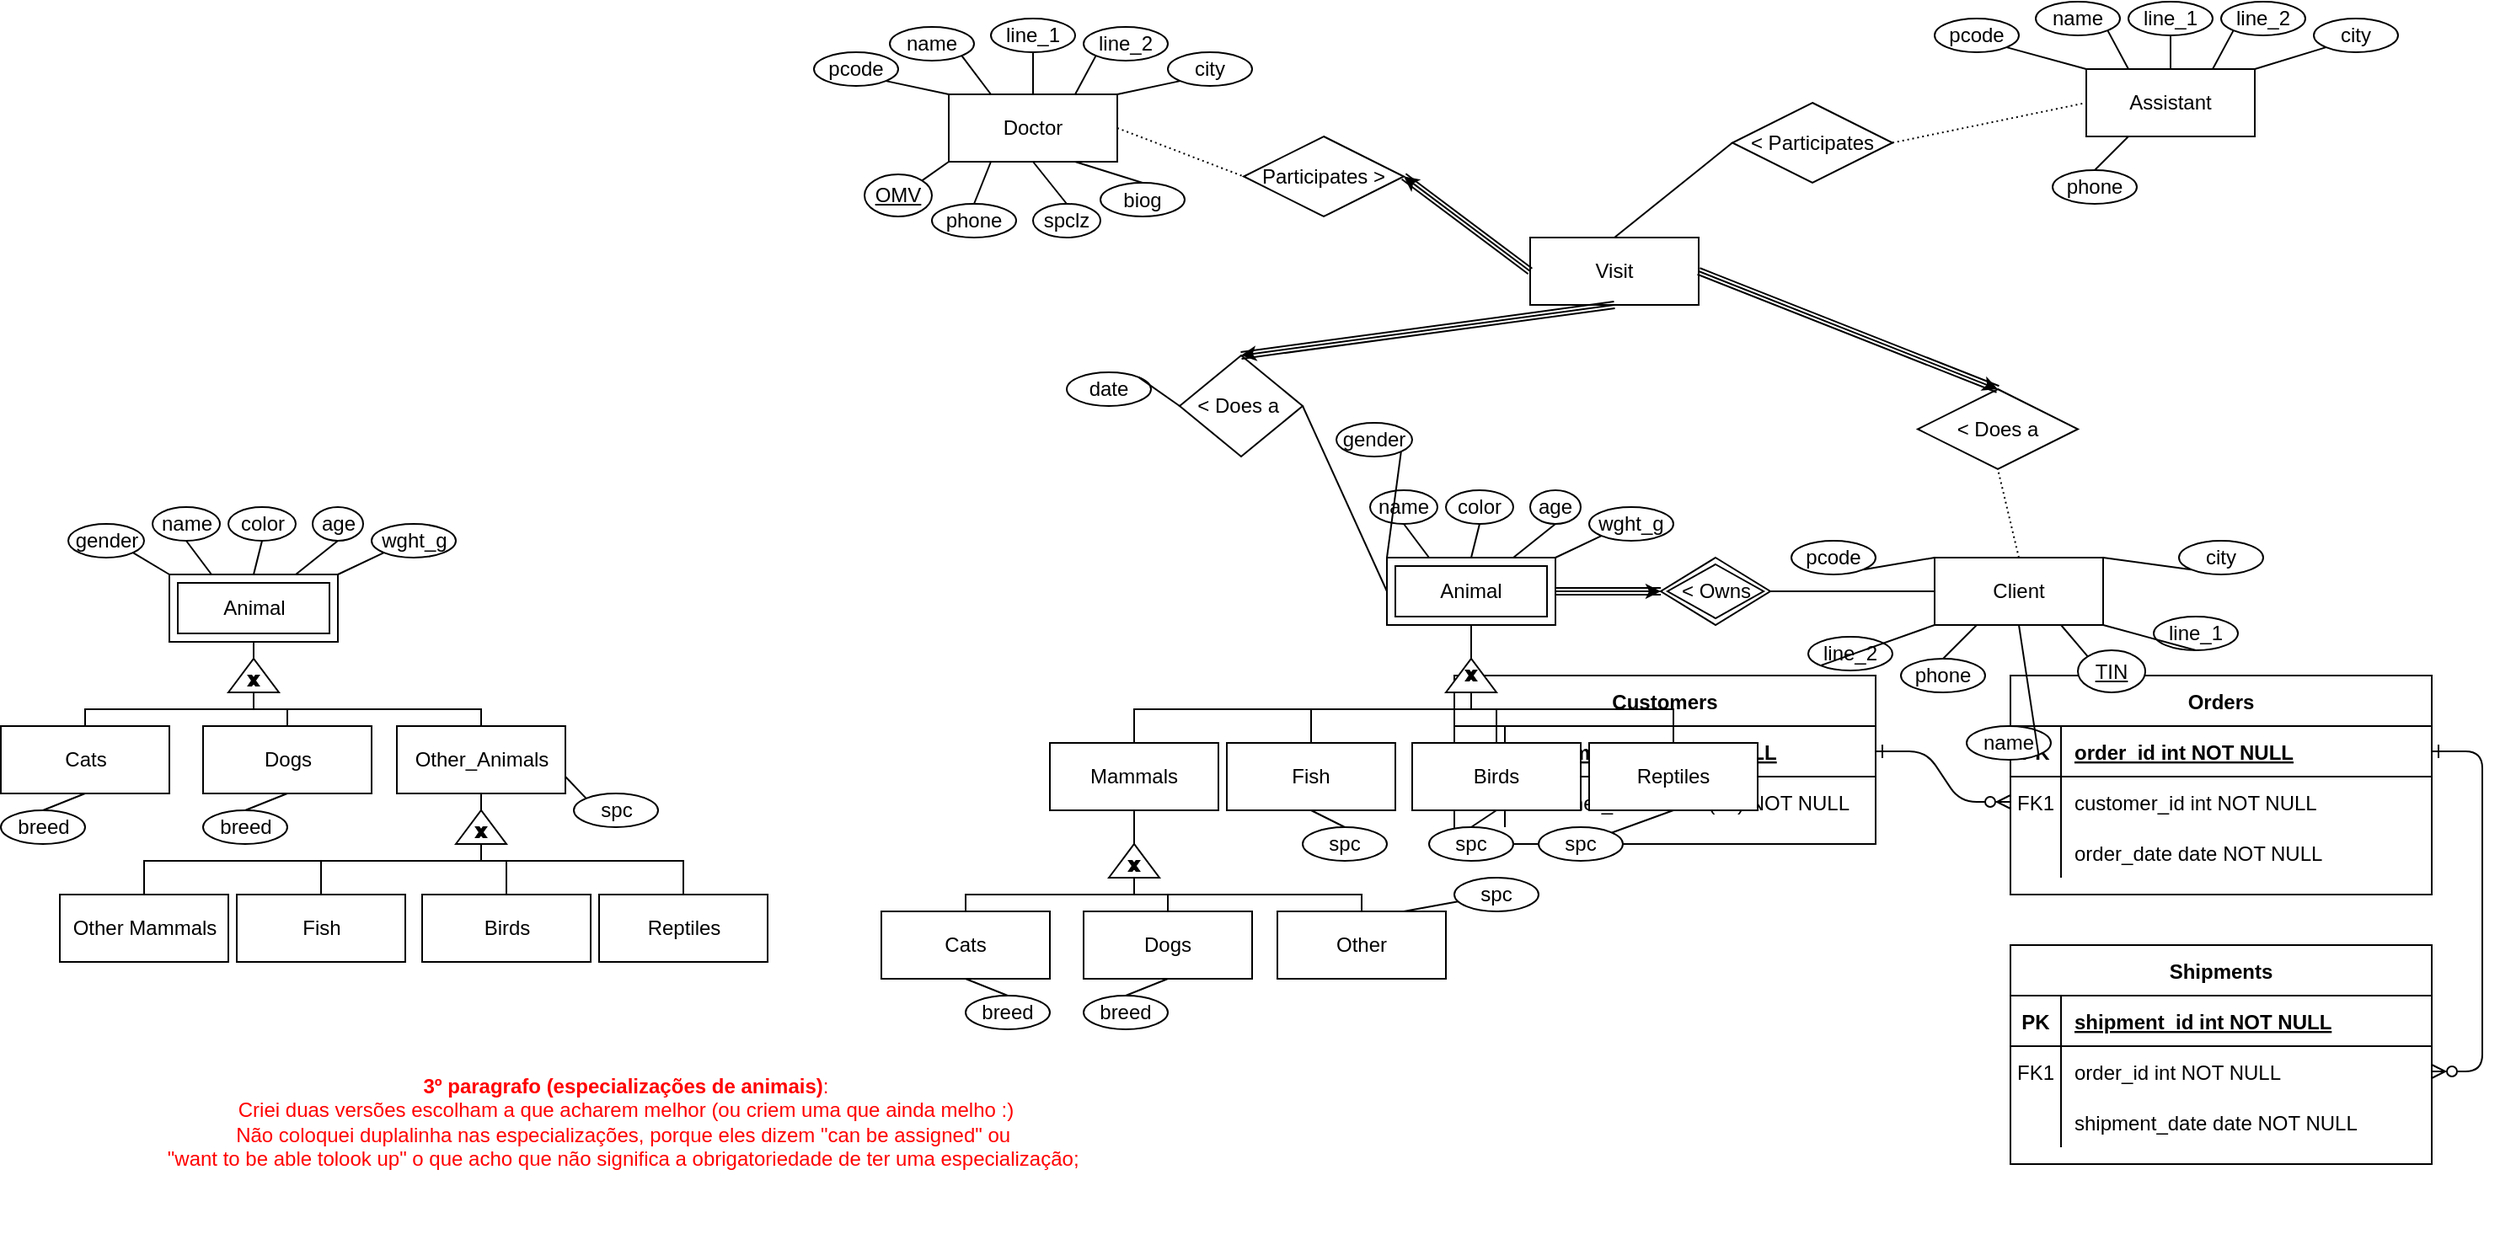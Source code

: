 <mxfile version="24.9.2">
  <diagram id="R2lEEEUBdFMjLlhIrx00" name="Page-1">
    <mxGraphModel dx="2465" dy="1903" grid="1" gridSize="10" guides="1" tooltips="1" connect="1" arrows="1" fold="1" page="1" pageScale="1" pageWidth="850" pageHeight="1100" math="0" shadow="0" extFonts="Permanent Marker^https://fonts.googleapis.com/css?family=Permanent+Marker">
      <root>
        <mxCell id="0" />
        <mxCell id="1" parent="0" />
        <mxCell id="C-vyLk0tnHw3VtMMgP7b-1" value="" style="edgeStyle=entityRelationEdgeStyle;endArrow=ERzeroToMany;startArrow=ERone;endFill=1;startFill=0;" parent="1" source="C-vyLk0tnHw3VtMMgP7b-24" target="C-vyLk0tnHw3VtMMgP7b-6" edge="1">
          <mxGeometry width="100" height="100" relative="1" as="geometry">
            <mxPoint x="340" y="720" as="sourcePoint" />
            <mxPoint x="440" y="620" as="targetPoint" />
          </mxGeometry>
        </mxCell>
        <mxCell id="C-vyLk0tnHw3VtMMgP7b-12" value="" style="edgeStyle=entityRelationEdgeStyle;endArrow=ERzeroToMany;startArrow=ERone;endFill=1;startFill=0;" parent="1" source="C-vyLk0tnHw3VtMMgP7b-3" target="C-vyLk0tnHw3VtMMgP7b-17" edge="1">
          <mxGeometry width="100" height="100" relative="1" as="geometry">
            <mxPoint x="400" y="180" as="sourcePoint" />
            <mxPoint x="460" y="205" as="targetPoint" />
          </mxGeometry>
        </mxCell>
        <mxCell id="C-vyLk0tnHw3VtMMgP7b-2" value="Orders" style="shape=table;startSize=30;container=1;collapsible=1;childLayout=tableLayout;fixedRows=1;rowLines=0;fontStyle=1;align=center;resizeLast=1;" parent="1" vertex="1">
          <mxGeometry x="450" y="120" width="250" height="130" as="geometry" />
        </mxCell>
        <mxCell id="C-vyLk0tnHw3VtMMgP7b-3" value="" style="shape=partialRectangle;collapsible=0;dropTarget=0;pointerEvents=0;fillColor=none;points=[[0,0.5],[1,0.5]];portConstraint=eastwest;top=0;left=0;right=0;bottom=1;" parent="C-vyLk0tnHw3VtMMgP7b-2" vertex="1">
          <mxGeometry y="30" width="250" height="30" as="geometry" />
        </mxCell>
        <mxCell id="C-vyLk0tnHw3VtMMgP7b-4" value="PK" style="shape=partialRectangle;overflow=hidden;connectable=0;fillColor=none;top=0;left=0;bottom=0;right=0;fontStyle=1;" parent="C-vyLk0tnHw3VtMMgP7b-3" vertex="1">
          <mxGeometry width="30" height="30" as="geometry" />
        </mxCell>
        <mxCell id="C-vyLk0tnHw3VtMMgP7b-5" value="order_id int NOT NULL " style="shape=partialRectangle;overflow=hidden;connectable=0;fillColor=none;top=0;left=0;bottom=0;right=0;align=left;spacingLeft=6;fontStyle=5;" parent="C-vyLk0tnHw3VtMMgP7b-3" vertex="1">
          <mxGeometry x="30" width="220" height="30" as="geometry" />
        </mxCell>
        <mxCell id="C-vyLk0tnHw3VtMMgP7b-6" value="" style="shape=partialRectangle;collapsible=0;dropTarget=0;pointerEvents=0;fillColor=none;points=[[0,0.5],[1,0.5]];portConstraint=eastwest;top=0;left=0;right=0;bottom=0;" parent="C-vyLk0tnHw3VtMMgP7b-2" vertex="1">
          <mxGeometry y="60" width="250" height="30" as="geometry" />
        </mxCell>
        <mxCell id="C-vyLk0tnHw3VtMMgP7b-7" value="FK1" style="shape=partialRectangle;overflow=hidden;connectable=0;fillColor=none;top=0;left=0;bottom=0;right=0;" parent="C-vyLk0tnHw3VtMMgP7b-6" vertex="1">
          <mxGeometry width="30" height="30" as="geometry" />
        </mxCell>
        <mxCell id="C-vyLk0tnHw3VtMMgP7b-8" value="customer_id int NOT NULL" style="shape=partialRectangle;overflow=hidden;connectable=0;fillColor=none;top=0;left=0;bottom=0;right=0;align=left;spacingLeft=6;" parent="C-vyLk0tnHw3VtMMgP7b-6" vertex="1">
          <mxGeometry x="30" width="220" height="30" as="geometry" />
        </mxCell>
        <mxCell id="C-vyLk0tnHw3VtMMgP7b-9" value="" style="shape=partialRectangle;collapsible=0;dropTarget=0;pointerEvents=0;fillColor=none;points=[[0,0.5],[1,0.5]];portConstraint=eastwest;top=0;left=0;right=0;bottom=0;" parent="C-vyLk0tnHw3VtMMgP7b-2" vertex="1">
          <mxGeometry y="90" width="250" height="30" as="geometry" />
        </mxCell>
        <mxCell id="C-vyLk0tnHw3VtMMgP7b-10" value="" style="shape=partialRectangle;overflow=hidden;connectable=0;fillColor=none;top=0;left=0;bottom=0;right=0;" parent="C-vyLk0tnHw3VtMMgP7b-9" vertex="1">
          <mxGeometry width="30" height="30" as="geometry" />
        </mxCell>
        <mxCell id="C-vyLk0tnHw3VtMMgP7b-11" value="order_date date NOT NULL" style="shape=partialRectangle;overflow=hidden;connectable=0;fillColor=none;top=0;left=0;bottom=0;right=0;align=left;spacingLeft=6;" parent="C-vyLk0tnHw3VtMMgP7b-9" vertex="1">
          <mxGeometry x="30" width="220" height="30" as="geometry" />
        </mxCell>
        <mxCell id="C-vyLk0tnHw3VtMMgP7b-13" value="Shipments" style="shape=table;startSize=30;container=1;collapsible=1;childLayout=tableLayout;fixedRows=1;rowLines=0;fontStyle=1;align=center;resizeLast=1;" parent="1" vertex="1">
          <mxGeometry x="450" y="280" width="250" height="130" as="geometry" />
        </mxCell>
        <mxCell id="C-vyLk0tnHw3VtMMgP7b-14" value="" style="shape=partialRectangle;collapsible=0;dropTarget=0;pointerEvents=0;fillColor=none;points=[[0,0.5],[1,0.5]];portConstraint=eastwest;top=0;left=0;right=0;bottom=1;" parent="C-vyLk0tnHw3VtMMgP7b-13" vertex="1">
          <mxGeometry y="30" width="250" height="30" as="geometry" />
        </mxCell>
        <mxCell id="C-vyLk0tnHw3VtMMgP7b-15" value="PK" style="shape=partialRectangle;overflow=hidden;connectable=0;fillColor=none;top=0;left=0;bottom=0;right=0;fontStyle=1;" parent="C-vyLk0tnHw3VtMMgP7b-14" vertex="1">
          <mxGeometry width="30" height="30" as="geometry" />
        </mxCell>
        <mxCell id="C-vyLk0tnHw3VtMMgP7b-16" value="shipment_id int NOT NULL " style="shape=partialRectangle;overflow=hidden;connectable=0;fillColor=none;top=0;left=0;bottom=0;right=0;align=left;spacingLeft=6;fontStyle=5;" parent="C-vyLk0tnHw3VtMMgP7b-14" vertex="1">
          <mxGeometry x="30" width="220" height="30" as="geometry" />
        </mxCell>
        <mxCell id="C-vyLk0tnHw3VtMMgP7b-17" value="" style="shape=partialRectangle;collapsible=0;dropTarget=0;pointerEvents=0;fillColor=none;points=[[0,0.5],[1,0.5]];portConstraint=eastwest;top=0;left=0;right=0;bottom=0;" parent="C-vyLk0tnHw3VtMMgP7b-13" vertex="1">
          <mxGeometry y="60" width="250" height="30" as="geometry" />
        </mxCell>
        <mxCell id="C-vyLk0tnHw3VtMMgP7b-18" value="FK1" style="shape=partialRectangle;overflow=hidden;connectable=0;fillColor=none;top=0;left=0;bottom=0;right=0;" parent="C-vyLk0tnHw3VtMMgP7b-17" vertex="1">
          <mxGeometry width="30" height="30" as="geometry" />
        </mxCell>
        <mxCell id="C-vyLk0tnHw3VtMMgP7b-19" value="order_id int NOT NULL" style="shape=partialRectangle;overflow=hidden;connectable=0;fillColor=none;top=0;left=0;bottom=0;right=0;align=left;spacingLeft=6;" parent="C-vyLk0tnHw3VtMMgP7b-17" vertex="1">
          <mxGeometry x="30" width="220" height="30" as="geometry" />
        </mxCell>
        <mxCell id="C-vyLk0tnHw3VtMMgP7b-20" value="" style="shape=partialRectangle;collapsible=0;dropTarget=0;pointerEvents=0;fillColor=none;points=[[0,0.5],[1,0.5]];portConstraint=eastwest;top=0;left=0;right=0;bottom=0;" parent="C-vyLk0tnHw3VtMMgP7b-13" vertex="1">
          <mxGeometry y="90" width="250" height="30" as="geometry" />
        </mxCell>
        <mxCell id="C-vyLk0tnHw3VtMMgP7b-21" value="" style="shape=partialRectangle;overflow=hidden;connectable=0;fillColor=none;top=0;left=0;bottom=0;right=0;" parent="C-vyLk0tnHw3VtMMgP7b-20" vertex="1">
          <mxGeometry width="30" height="30" as="geometry" />
        </mxCell>
        <mxCell id="C-vyLk0tnHw3VtMMgP7b-22" value="shipment_date date NOT NULL" style="shape=partialRectangle;overflow=hidden;connectable=0;fillColor=none;top=0;left=0;bottom=0;right=0;align=left;spacingLeft=6;" parent="C-vyLk0tnHw3VtMMgP7b-20" vertex="1">
          <mxGeometry x="30" width="220" height="30" as="geometry" />
        </mxCell>
        <mxCell id="C-vyLk0tnHw3VtMMgP7b-23" value="Customers" style="shape=table;startSize=30;container=1;collapsible=1;childLayout=tableLayout;fixedRows=1;rowLines=0;fontStyle=1;align=center;resizeLast=1;" parent="1" vertex="1">
          <mxGeometry x="120" y="120" width="250" height="100" as="geometry" />
        </mxCell>
        <mxCell id="C-vyLk0tnHw3VtMMgP7b-24" value="" style="shape=partialRectangle;collapsible=0;dropTarget=0;pointerEvents=0;fillColor=none;points=[[0,0.5],[1,0.5]];portConstraint=eastwest;top=0;left=0;right=0;bottom=1;" parent="C-vyLk0tnHw3VtMMgP7b-23" vertex="1">
          <mxGeometry y="30" width="250" height="30" as="geometry" />
        </mxCell>
        <mxCell id="C-vyLk0tnHw3VtMMgP7b-25" value="PK" style="shape=partialRectangle;overflow=hidden;connectable=0;fillColor=none;top=0;left=0;bottom=0;right=0;fontStyle=1;" parent="C-vyLk0tnHw3VtMMgP7b-24" vertex="1">
          <mxGeometry width="30" height="30" as="geometry" />
        </mxCell>
        <mxCell id="C-vyLk0tnHw3VtMMgP7b-26" value="customer_id int NOT NULL " style="shape=partialRectangle;overflow=hidden;connectable=0;fillColor=none;top=0;left=0;bottom=0;right=0;align=left;spacingLeft=6;fontStyle=5;" parent="C-vyLk0tnHw3VtMMgP7b-24" vertex="1">
          <mxGeometry x="30" width="220" height="30" as="geometry" />
        </mxCell>
        <mxCell id="C-vyLk0tnHw3VtMMgP7b-27" value="" style="shape=partialRectangle;collapsible=0;dropTarget=0;pointerEvents=0;fillColor=none;points=[[0,0.5],[1,0.5]];portConstraint=eastwest;top=0;left=0;right=0;bottom=0;" parent="C-vyLk0tnHw3VtMMgP7b-23" vertex="1">
          <mxGeometry y="60" width="250" height="30" as="geometry" />
        </mxCell>
        <mxCell id="C-vyLk0tnHw3VtMMgP7b-28" value="" style="shape=partialRectangle;overflow=hidden;connectable=0;fillColor=none;top=0;left=0;bottom=0;right=0;" parent="C-vyLk0tnHw3VtMMgP7b-27" vertex="1">
          <mxGeometry width="30" height="30" as="geometry" />
        </mxCell>
        <mxCell id="C-vyLk0tnHw3VtMMgP7b-29" value="customer_name char(50) NOT NULL" style="shape=partialRectangle;overflow=hidden;connectable=0;fillColor=none;top=0;left=0;bottom=0;right=0;align=left;spacingLeft=6;" parent="C-vyLk0tnHw3VtMMgP7b-27" vertex="1">
          <mxGeometry x="30" width="220" height="30" as="geometry" />
        </mxCell>
        <mxCell id="dz21GUBL6wUOjvUii49j-1" value="Doctor" style="whiteSpace=wrap;html=1;align=center;" vertex="1" parent="1">
          <mxGeometry x="-180" y="-225" width="100" height="40" as="geometry" />
        </mxCell>
        <mxCell id="dz21GUBL6wUOjvUii49j-2" value="name" style="ellipse;whiteSpace=wrap;html=1;align=center;" vertex="1" parent="1">
          <mxGeometry x="-215" y="-265" width="50" height="20" as="geometry" />
        </mxCell>
        <mxCell id="dz21GUBL6wUOjvUii49j-3" value="" style="endArrow=none;html=1;rounded=0;exitX=1;exitY=1;exitDx=0;exitDy=0;entryX=0.25;entryY=0;entryDx=0;entryDy=0;" edge="1" parent="1" source="dz21GUBL6wUOjvUii49j-2" target="dz21GUBL6wUOjvUii49j-1">
          <mxGeometry relative="1" as="geometry">
            <mxPoint x="-170" y="-205" as="sourcePoint" />
            <mxPoint x="-10" y="-205" as="targetPoint" />
          </mxGeometry>
        </mxCell>
        <mxCell id="dz21GUBL6wUOjvUii49j-4" value="line_1" style="ellipse;whiteSpace=wrap;html=1;align=center;" vertex="1" parent="1">
          <mxGeometry x="-155" y="-270" width="50" height="20" as="geometry" />
        </mxCell>
        <mxCell id="dz21GUBL6wUOjvUii49j-5" value="" style="endArrow=none;html=1;rounded=0;exitX=0.5;exitY=1;exitDx=0;exitDy=0;entryX=0.5;entryY=0;entryDx=0;entryDy=0;" edge="1" parent="1" source="dz21GUBL6wUOjvUii49j-4" target="dz21GUBL6wUOjvUii49j-1">
          <mxGeometry relative="1" as="geometry">
            <mxPoint x="-95" y="-230" as="sourcePoint" />
            <mxPoint x="-80" y="-240" as="targetPoint" />
          </mxGeometry>
        </mxCell>
        <mxCell id="dz21GUBL6wUOjvUii49j-6" value="line_2" style="ellipse;whiteSpace=wrap;html=1;align=center;" vertex="1" parent="1">
          <mxGeometry x="-100" y="-265" width="50" height="20" as="geometry" />
        </mxCell>
        <mxCell id="dz21GUBL6wUOjvUii49j-7" value="" style="endArrow=none;html=1;rounded=0;exitX=0;exitY=1;exitDx=0;exitDy=0;entryX=0.75;entryY=0;entryDx=0;entryDy=0;" edge="1" parent="1" source="dz21GUBL6wUOjvUii49j-6" target="dz21GUBL6wUOjvUii49j-1">
          <mxGeometry relative="1" as="geometry">
            <mxPoint x="-150" y="-185" as="sourcePoint" />
            <mxPoint x="-135" y="-195" as="targetPoint" />
          </mxGeometry>
        </mxCell>
        <mxCell id="dz21GUBL6wUOjvUii49j-8" value="city" style="ellipse;whiteSpace=wrap;html=1;align=center;" vertex="1" parent="1">
          <mxGeometry x="-50" y="-250" width="50" height="20" as="geometry" />
        </mxCell>
        <mxCell id="dz21GUBL6wUOjvUii49j-9" value="" style="endArrow=none;html=1;rounded=0;exitX=0;exitY=1;exitDx=0;exitDy=0;entryX=1;entryY=0;entryDx=0;entryDy=0;" edge="1" parent="1" source="dz21GUBL6wUOjvUii49j-8" target="dz21GUBL6wUOjvUii49j-1">
          <mxGeometry relative="1" as="geometry">
            <mxPoint x="-130" y="-165" as="sourcePoint" />
            <mxPoint x="-115" y="-175" as="targetPoint" />
          </mxGeometry>
        </mxCell>
        <mxCell id="dz21GUBL6wUOjvUii49j-10" value="pcode" style="ellipse;whiteSpace=wrap;html=1;align=center;" vertex="1" parent="1">
          <mxGeometry x="-260" y="-250" width="50" height="20" as="geometry" />
        </mxCell>
        <mxCell id="dz21GUBL6wUOjvUii49j-11" value="" style="endArrow=none;html=1;rounded=0;exitX=1;exitY=1;exitDx=0;exitDy=0;entryX=0;entryY=0;entryDx=0;entryDy=0;" edge="1" parent="1" source="dz21GUBL6wUOjvUii49j-10" target="dz21GUBL6wUOjvUii49j-1">
          <mxGeometry relative="1" as="geometry">
            <mxPoint x="-120" y="-155" as="sourcePoint" />
            <mxPoint x="-105" y="-165" as="targetPoint" />
          </mxGeometry>
        </mxCell>
        <mxCell id="dz21GUBL6wUOjvUii49j-12" value="phone" style="ellipse;whiteSpace=wrap;html=1;align=center;" vertex="1" parent="1">
          <mxGeometry x="-190" y="-160" width="50" height="20" as="geometry" />
        </mxCell>
        <mxCell id="dz21GUBL6wUOjvUii49j-13" value="" style="endArrow=none;html=1;rounded=0;exitX=0.5;exitY=0;exitDx=0;exitDy=0;entryX=0.25;entryY=1;entryDx=0;entryDy=0;" edge="1" parent="1" source="dz21GUBL6wUOjvUii49j-12" target="dz21GUBL6wUOjvUii49j-1">
          <mxGeometry relative="1" as="geometry">
            <mxPoint x="-110" y="-145" as="sourcePoint" />
            <mxPoint x="-95" y="-155" as="targetPoint" />
          </mxGeometry>
        </mxCell>
        <mxCell id="dz21GUBL6wUOjvUii49j-14" value="Client" style="whiteSpace=wrap;html=1;align=center;" vertex="1" parent="1">
          <mxGeometry x="405" y="50" width="100" height="40" as="geometry" />
        </mxCell>
        <mxCell id="dz21GUBL6wUOjvUii49j-15" value="name" style="ellipse;whiteSpace=wrap;html=1;align=center;" vertex="1" parent="1">
          <mxGeometry x="424" y="150" width="50" height="20" as="geometry" />
        </mxCell>
        <mxCell id="dz21GUBL6wUOjvUii49j-16" value="" style="endArrow=none;html=1;rounded=0;exitX=1;exitY=1;exitDx=0;exitDy=0;entryX=0.5;entryY=1;entryDx=0;entryDy=0;" edge="1" parent="1" source="dz21GUBL6wUOjvUii49j-15" target="dz21GUBL6wUOjvUii49j-14">
          <mxGeometry relative="1" as="geometry">
            <mxPoint x="415" y="60" as="sourcePoint" />
            <mxPoint x="575" y="60" as="targetPoint" />
          </mxGeometry>
        </mxCell>
        <mxCell id="dz21GUBL6wUOjvUii49j-17" value="line_1" style="ellipse;whiteSpace=wrap;html=1;align=center;" vertex="1" parent="1">
          <mxGeometry x="535" y="85" width="50" height="20" as="geometry" />
        </mxCell>
        <mxCell id="dz21GUBL6wUOjvUii49j-18" value="" style="endArrow=none;html=1;rounded=0;exitX=0.5;exitY=1;exitDx=0;exitDy=0;entryX=1;entryY=1;entryDx=0;entryDy=0;" edge="1" parent="1" source="dz21GUBL6wUOjvUii49j-17" target="dz21GUBL6wUOjvUii49j-14">
          <mxGeometry relative="1" as="geometry">
            <mxPoint x="490" y="35" as="sourcePoint" />
            <mxPoint x="505" y="25" as="targetPoint" />
          </mxGeometry>
        </mxCell>
        <mxCell id="dz21GUBL6wUOjvUii49j-19" value="line_2" style="ellipse;whiteSpace=wrap;html=1;align=center;" vertex="1" parent="1">
          <mxGeometry x="330" y="97" width="50" height="20" as="geometry" />
        </mxCell>
        <mxCell id="dz21GUBL6wUOjvUii49j-20" value="" style="endArrow=none;html=1;rounded=0;exitX=0;exitY=1;exitDx=0;exitDy=0;entryX=0;entryY=1;entryDx=0;entryDy=0;" edge="1" parent="1" source="dz21GUBL6wUOjvUii49j-19" target="dz21GUBL6wUOjvUii49j-14">
          <mxGeometry relative="1" as="geometry">
            <mxPoint x="435" y="80" as="sourcePoint" />
            <mxPoint x="450" y="70" as="targetPoint" />
          </mxGeometry>
        </mxCell>
        <mxCell id="dz21GUBL6wUOjvUii49j-21" value="city" style="ellipse;whiteSpace=wrap;html=1;align=center;" vertex="1" parent="1">
          <mxGeometry x="550" y="40" width="50" height="20" as="geometry" />
        </mxCell>
        <mxCell id="dz21GUBL6wUOjvUii49j-22" value="" style="endArrow=none;html=1;rounded=0;exitX=0;exitY=1;exitDx=0;exitDy=0;entryX=1;entryY=0;entryDx=0;entryDy=0;" edge="1" parent="1" source="dz21GUBL6wUOjvUii49j-21" target="dz21GUBL6wUOjvUii49j-14">
          <mxGeometry relative="1" as="geometry">
            <mxPoint x="455" y="100" as="sourcePoint" />
            <mxPoint x="470" y="90" as="targetPoint" />
          </mxGeometry>
        </mxCell>
        <mxCell id="dz21GUBL6wUOjvUii49j-23" value="pcode" style="ellipse;whiteSpace=wrap;html=1;align=center;" vertex="1" parent="1">
          <mxGeometry x="320" y="40" width="50" height="20" as="geometry" />
        </mxCell>
        <mxCell id="dz21GUBL6wUOjvUii49j-24" value="" style="endArrow=none;html=1;rounded=0;exitX=1;exitY=1;exitDx=0;exitDy=0;entryX=0;entryY=0;entryDx=0;entryDy=0;" edge="1" parent="1" source="dz21GUBL6wUOjvUii49j-23" target="dz21GUBL6wUOjvUii49j-14">
          <mxGeometry relative="1" as="geometry">
            <mxPoint x="465" y="110" as="sourcePoint" />
            <mxPoint x="480" y="100" as="targetPoint" />
          </mxGeometry>
        </mxCell>
        <mxCell id="dz21GUBL6wUOjvUii49j-25" value="phone" style="ellipse;whiteSpace=wrap;html=1;align=center;" vertex="1" parent="1">
          <mxGeometry x="385" y="110" width="50" height="20" as="geometry" />
        </mxCell>
        <mxCell id="dz21GUBL6wUOjvUii49j-26" value="" style="endArrow=none;html=1;rounded=0;exitX=0.5;exitY=0;exitDx=0;exitDy=0;entryX=0.25;entryY=1;entryDx=0;entryDy=0;" edge="1" parent="1" source="dz21GUBL6wUOjvUii49j-25" target="dz21GUBL6wUOjvUii49j-14">
          <mxGeometry relative="1" as="geometry">
            <mxPoint x="475" y="120" as="sourcePoint" />
            <mxPoint x="490" y="110" as="targetPoint" />
          </mxGeometry>
        </mxCell>
        <mxCell id="dz21GUBL6wUOjvUii49j-27" value="Assis&lt;span style=&quot;background-color: initial;&quot;&gt;tant&lt;/span&gt;" style="whiteSpace=wrap;html=1;align=center;" vertex="1" parent="1">
          <mxGeometry x="495" y="-240" width="100" height="40" as="geometry" />
        </mxCell>
        <mxCell id="dz21GUBL6wUOjvUii49j-28" value="name" style="ellipse;whiteSpace=wrap;html=1;align=center;" vertex="1" parent="1">
          <mxGeometry x="465" y="-280" width="50" height="20" as="geometry" />
        </mxCell>
        <mxCell id="dz21GUBL6wUOjvUii49j-29" value="" style="endArrow=none;html=1;rounded=0;exitX=1;exitY=1;exitDx=0;exitDy=0;entryX=0.25;entryY=0;entryDx=0;entryDy=0;" edge="1" parent="1" source="dz21GUBL6wUOjvUii49j-28" target="dz21GUBL6wUOjvUii49j-27">
          <mxGeometry relative="1" as="geometry">
            <mxPoint x="505" y="-230" as="sourcePoint" />
            <mxPoint x="665" y="-230" as="targetPoint" />
          </mxGeometry>
        </mxCell>
        <mxCell id="dz21GUBL6wUOjvUii49j-30" value="line_1" style="ellipse;whiteSpace=wrap;html=1;align=center;" vertex="1" parent="1">
          <mxGeometry x="520" y="-280" width="50" height="20" as="geometry" />
        </mxCell>
        <mxCell id="dz21GUBL6wUOjvUii49j-31" value="" style="endArrow=none;html=1;rounded=0;exitX=0.5;exitY=1;exitDx=0;exitDy=0;entryX=0.5;entryY=0;entryDx=0;entryDy=0;" edge="1" parent="1" source="dz21GUBL6wUOjvUii49j-30" target="dz21GUBL6wUOjvUii49j-27">
          <mxGeometry relative="1" as="geometry">
            <mxPoint x="580" y="-255" as="sourcePoint" />
            <mxPoint x="595" y="-265" as="targetPoint" />
          </mxGeometry>
        </mxCell>
        <mxCell id="dz21GUBL6wUOjvUii49j-32" value="line_2" style="ellipse;whiteSpace=wrap;html=1;align=center;" vertex="1" parent="1">
          <mxGeometry x="575" y="-280" width="50" height="20" as="geometry" />
        </mxCell>
        <mxCell id="dz21GUBL6wUOjvUii49j-33" value="" style="endArrow=none;html=1;rounded=0;exitX=0;exitY=1;exitDx=0;exitDy=0;entryX=0.75;entryY=0;entryDx=0;entryDy=0;" edge="1" parent="1" source="dz21GUBL6wUOjvUii49j-32" target="dz21GUBL6wUOjvUii49j-27">
          <mxGeometry relative="1" as="geometry">
            <mxPoint x="525" y="-210" as="sourcePoint" />
            <mxPoint x="540" y="-220" as="targetPoint" />
          </mxGeometry>
        </mxCell>
        <mxCell id="dz21GUBL6wUOjvUii49j-34" value="city" style="ellipse;whiteSpace=wrap;html=1;align=center;" vertex="1" parent="1">
          <mxGeometry x="630" y="-270" width="50" height="20" as="geometry" />
        </mxCell>
        <mxCell id="dz21GUBL6wUOjvUii49j-35" value="" style="endArrow=none;html=1;rounded=0;exitX=0;exitY=1;exitDx=0;exitDy=0;entryX=1;entryY=0;entryDx=0;entryDy=0;" edge="1" parent="1" source="dz21GUBL6wUOjvUii49j-34" target="dz21GUBL6wUOjvUii49j-27">
          <mxGeometry relative="1" as="geometry">
            <mxPoint x="545" y="-190" as="sourcePoint" />
            <mxPoint x="560" y="-200" as="targetPoint" />
          </mxGeometry>
        </mxCell>
        <mxCell id="dz21GUBL6wUOjvUii49j-36" value="pcode" style="ellipse;whiteSpace=wrap;html=1;align=center;" vertex="1" parent="1">
          <mxGeometry x="405" y="-270" width="50" height="20" as="geometry" />
        </mxCell>
        <mxCell id="dz21GUBL6wUOjvUii49j-37" value="" style="endArrow=none;html=1;rounded=0;exitX=1;exitY=1;exitDx=0;exitDy=0;entryX=0;entryY=0;entryDx=0;entryDy=0;" edge="1" parent="1" source="dz21GUBL6wUOjvUii49j-36" target="dz21GUBL6wUOjvUii49j-27">
          <mxGeometry relative="1" as="geometry">
            <mxPoint x="555" y="-180" as="sourcePoint" />
            <mxPoint x="570" y="-190" as="targetPoint" />
          </mxGeometry>
        </mxCell>
        <mxCell id="dz21GUBL6wUOjvUii49j-38" value="phone" style="ellipse;whiteSpace=wrap;html=1;align=center;" vertex="1" parent="1">
          <mxGeometry x="475" y="-180" width="50" height="20" as="geometry" />
        </mxCell>
        <mxCell id="dz21GUBL6wUOjvUii49j-39" value="" style="endArrow=none;html=1;rounded=0;exitX=0.5;exitY=0;exitDx=0;exitDy=0;entryX=0.25;entryY=1;entryDx=0;entryDy=0;" edge="1" parent="1" source="dz21GUBL6wUOjvUii49j-38" target="dz21GUBL6wUOjvUii49j-27">
          <mxGeometry relative="1" as="geometry">
            <mxPoint x="565" y="-170" as="sourcePoint" />
            <mxPoint x="580" y="-180" as="targetPoint" />
          </mxGeometry>
        </mxCell>
        <mxCell id="dz21GUBL6wUOjvUii49j-40" value="OMV" style="ellipse;whiteSpace=wrap;html=1;align=center;fontStyle=4;" vertex="1" parent="1">
          <mxGeometry x="-230" y="-177.5" width="40" height="25" as="geometry" />
        </mxCell>
        <mxCell id="dz21GUBL6wUOjvUii49j-41" value="" style="endArrow=none;html=1;rounded=0;exitX=1;exitY=0;exitDx=0;exitDy=0;entryX=0;entryY=1;entryDx=0;entryDy=0;" edge="1" parent="1" source="dz21GUBL6wUOjvUii49j-40" target="dz21GUBL6wUOjvUii49j-1">
          <mxGeometry relative="1" as="geometry">
            <mxPoint x="-230" y="-215" as="sourcePoint" />
            <mxPoint x="-170" y="-205" as="targetPoint" />
          </mxGeometry>
        </mxCell>
        <mxCell id="dz21GUBL6wUOjvUii49j-42" value="spclz" style="ellipse;whiteSpace=wrap;html=1;align=center;" vertex="1" parent="1">
          <mxGeometry x="-130" y="-160" width="40" height="20" as="geometry" />
        </mxCell>
        <mxCell id="dz21GUBL6wUOjvUii49j-43" value="" style="endArrow=none;html=1;rounded=0;exitX=0.5;exitY=0;exitDx=0;exitDy=0;entryX=0.5;entryY=1;entryDx=0;entryDy=0;" edge="1" parent="1" source="dz21GUBL6wUOjvUii49j-42" target="dz21GUBL6wUOjvUii49j-1">
          <mxGeometry relative="1" as="geometry">
            <mxPoint x="-60" y="-95" as="sourcePoint" />
            <mxPoint x="-105" y="-125" as="targetPoint" />
          </mxGeometry>
        </mxCell>
        <mxCell id="dz21GUBL6wUOjvUii49j-44" value="biog" style="ellipse;whiteSpace=wrap;html=1;align=center;" vertex="1" parent="1">
          <mxGeometry x="-90" y="-172.5" width="50" height="20" as="geometry" />
        </mxCell>
        <mxCell id="dz21GUBL6wUOjvUii49j-45" value="" style="endArrow=none;html=1;rounded=0;exitX=0.5;exitY=0;exitDx=0;exitDy=0;entryX=0.75;entryY=1;entryDx=0;entryDy=0;" edge="1" parent="1" source="dz21GUBL6wUOjvUii49j-44" target="dz21GUBL6wUOjvUii49j-1">
          <mxGeometry relative="1" as="geometry">
            <mxPoint x="-90" y="-125" as="sourcePoint" />
            <mxPoint x="-135" y="-155" as="targetPoint" />
          </mxGeometry>
        </mxCell>
        <mxCell id="dz21GUBL6wUOjvUii49j-46" value="TIN" style="ellipse;whiteSpace=wrap;html=1;align=center;fontStyle=4;" vertex="1" parent="1">
          <mxGeometry x="490" y="105" width="40" height="25" as="geometry" />
        </mxCell>
        <mxCell id="dz21GUBL6wUOjvUii49j-47" value="" style="endArrow=none;html=1;rounded=0;exitX=0;exitY=0;exitDx=0;exitDy=0;entryX=0.75;entryY=1;entryDx=0;entryDy=0;" edge="1" parent="1" source="dz21GUBL6wUOjvUii49j-46" target="dz21GUBL6wUOjvUii49j-14">
          <mxGeometry relative="1" as="geometry">
            <mxPoint x="420" y="120" as="sourcePoint" />
            <mxPoint x="440" y="100" as="targetPoint" />
          </mxGeometry>
        </mxCell>
        <mxCell id="dz21GUBL6wUOjvUii49j-48" value="name" style="ellipse;whiteSpace=wrap;html=1;align=center;" vertex="1" parent="1">
          <mxGeometry x="70" y="10" width="40" height="20" as="geometry" />
        </mxCell>
        <mxCell id="dz21GUBL6wUOjvUii49j-49" value="" style="endArrow=none;html=1;rounded=0;exitX=0.5;exitY=1;exitDx=0;exitDy=0;entryX=0.25;entryY=0;entryDx=0;entryDy=0;" edge="1" parent="1" source="dz21GUBL6wUOjvUii49j-48" target="dz21GUBL6wUOjvUii49j-59">
          <mxGeometry relative="1" as="geometry">
            <mxPoint x="80" y="90" as="sourcePoint" />
            <mxPoint x="45" y="95" as="targetPoint" />
          </mxGeometry>
        </mxCell>
        <mxCell id="dz21GUBL6wUOjvUii49j-50" value="age" style="ellipse;whiteSpace=wrap;html=1;align=center;" vertex="1" parent="1">
          <mxGeometry x="165" y="10" width="30" height="20" as="geometry" />
        </mxCell>
        <mxCell id="dz21GUBL6wUOjvUii49j-51" value="" style="endArrow=none;html=1;rounded=0;exitX=0.5;exitY=1;exitDx=0;exitDy=0;entryX=0.75;entryY=0;entryDx=0;entryDy=0;" edge="1" parent="1" source="dz21GUBL6wUOjvUii49j-50" target="dz21GUBL6wUOjvUii49j-59">
          <mxGeometry relative="1" as="geometry">
            <mxPoint x="290" y="90" as="sourcePoint" />
            <mxPoint x="320" y="50" as="targetPoint" />
          </mxGeometry>
        </mxCell>
        <mxCell id="dz21GUBL6wUOjvUii49j-52" value="color" style="ellipse;whiteSpace=wrap;html=1;align=center;" vertex="1" parent="1">
          <mxGeometry x="115" y="10" width="40" height="20" as="geometry" />
        </mxCell>
        <mxCell id="dz21GUBL6wUOjvUii49j-53" value="" style="endArrow=none;html=1;rounded=0;exitX=0.5;exitY=1;exitDx=0;exitDy=0;entryX=0.25;entryY=0;entryDx=0;entryDy=0;" edge="1" parent="1" source="dz21GUBL6wUOjvUii49j-59">
          <mxGeometry relative="1" as="geometry">
            <mxPoint x="100" y="110" as="sourcePoint" />
            <mxPoint x="130" y="70" as="targetPoint" />
          </mxGeometry>
        </mxCell>
        <mxCell id="dz21GUBL6wUOjvUii49j-54" value="gender" style="ellipse;whiteSpace=wrap;html=1;align=center;" vertex="1" parent="1">
          <mxGeometry x="50" y="-30" width="45" height="20" as="geometry" />
        </mxCell>
        <mxCell id="dz21GUBL6wUOjvUii49j-55" value="" style="endArrow=none;html=1;rounded=0;exitX=1;exitY=1;exitDx=0;exitDy=0;entryX=0;entryY=0;entryDx=0;entryDy=0;" edge="1" parent="1" source="dz21GUBL6wUOjvUii49j-54" target="dz21GUBL6wUOjvUii49j-59">
          <mxGeometry relative="1" as="geometry">
            <mxPoint x="110" y="120" as="sourcePoint" />
            <mxPoint x="140" y="80" as="targetPoint" />
          </mxGeometry>
        </mxCell>
        <mxCell id="dz21GUBL6wUOjvUii49j-56" value="wght_g" style="ellipse;whiteSpace=wrap;html=1;align=center;" vertex="1" parent="1">
          <mxGeometry x="200" y="20" width="50" height="20" as="geometry" />
        </mxCell>
        <mxCell id="dz21GUBL6wUOjvUii49j-57" value="" style="endArrow=none;html=1;rounded=0;exitX=0;exitY=1;exitDx=0;exitDy=0;entryX=1;entryY=0;entryDx=0;entryDy=0;" edge="1" parent="1" source="dz21GUBL6wUOjvUii49j-56" target="dz21GUBL6wUOjvUii49j-59">
          <mxGeometry relative="1" as="geometry">
            <mxPoint x="120" y="130" as="sourcePoint" />
            <mxPoint x="150" y="90" as="targetPoint" />
          </mxGeometry>
        </mxCell>
        <mxCell id="dz21GUBL6wUOjvUii49j-58" value="" style="endArrow=none;html=1;rounded=0;exitX=0.5;exitY=1;exitDx=0;exitDy=0;entryX=0.5;entryY=0;entryDx=0;entryDy=0;" edge="1" parent="1" source="dz21GUBL6wUOjvUii49j-52" target="dz21GUBL6wUOjvUii49j-59">
          <mxGeometry relative="1" as="geometry">
            <mxPoint x="135" y="30" as="sourcePoint" />
            <mxPoint x="130" y="70" as="targetPoint" />
          </mxGeometry>
        </mxCell>
        <mxCell id="dz21GUBL6wUOjvUii49j-59" value="Animal" style="shape=ext;margin=3;double=1;whiteSpace=wrap;html=1;align=center;" vertex="1" parent="1">
          <mxGeometry x="80" y="50" width="100" height="40" as="geometry" />
        </mxCell>
        <mxCell id="dz21GUBL6wUOjvUii49j-60" value="Mammals" style="whiteSpace=wrap;html=1;align=center;" vertex="1" parent="1">
          <mxGeometry x="-120" y="160" width="100" height="40" as="geometry" />
        </mxCell>
        <mxCell id="dz21GUBL6wUOjvUii49j-61" value="" style="verticalLabelPosition=bottom;verticalAlign=top;html=1;shape=mxgraph.basic.acute_triangle;dx=0.5;" vertex="1" parent="1">
          <mxGeometry x="115" y="110" width="30" height="20" as="geometry" />
        </mxCell>
        <mxCell id="dz21GUBL6wUOjvUii49j-62" value="Fish" style="whiteSpace=wrap;html=1;align=center;" vertex="1" parent="1">
          <mxGeometry x="-15" y="160" width="100" height="40" as="geometry" />
        </mxCell>
        <mxCell id="dz21GUBL6wUOjvUii49j-63" value="Birds" style="whiteSpace=wrap;html=1;align=center;" vertex="1" parent="1">
          <mxGeometry x="95" y="160" width="100" height="40" as="geometry" />
        </mxCell>
        <mxCell id="dz21GUBL6wUOjvUii49j-64" value="Reptiles" style="whiteSpace=wrap;html=1;align=center;" vertex="1" parent="1">
          <mxGeometry x="200" y="160" width="100" height="40" as="geometry" />
        </mxCell>
        <mxCell id="dz21GUBL6wUOjvUii49j-65" value="" style="verticalLabelPosition=bottom;verticalAlign=top;html=1;shape=mxgraph.basic.acute_triangle;dx=0.5;" vertex="1" parent="1">
          <mxGeometry x="-85" y="220" width="30" height="20" as="geometry" />
        </mxCell>
        <mxCell id="dz21GUBL6wUOjvUii49j-66" value="Cats" style="whiteSpace=wrap;html=1;align=center;" vertex="1" parent="1">
          <mxGeometry x="-220" y="260" width="100" height="40" as="geometry" />
        </mxCell>
        <mxCell id="dz21GUBL6wUOjvUii49j-67" value="Dogs" style="whiteSpace=wrap;html=1;align=center;" vertex="1" parent="1">
          <mxGeometry x="-100" y="260" width="100" height="40" as="geometry" />
        </mxCell>
        <mxCell id="dz21GUBL6wUOjvUii49j-68" value="Other" style="whiteSpace=wrap;html=1;align=center;" vertex="1" parent="1">
          <mxGeometry x="15" y="260" width="100" height="40" as="geometry" />
        </mxCell>
        <mxCell id="dz21GUBL6wUOjvUii49j-69" value="spc" style="ellipse;whiteSpace=wrap;html=1;align=center;" vertex="1" parent="1">
          <mxGeometry x="30" y="210" width="50" height="20" as="geometry" />
        </mxCell>
        <mxCell id="dz21GUBL6wUOjvUii49j-70" value="" style="endArrow=none;html=1;rounded=0;exitX=0.5;exitY=0;exitDx=0;exitDy=0;entryX=0.5;entryY=1;entryDx=0;entryDy=0;" edge="1" parent="1" source="dz21GUBL6wUOjvUii49j-69" target="dz21GUBL6wUOjvUii49j-62">
          <mxGeometry relative="1" as="geometry">
            <mxPoint x="125" y="257.5" as="sourcePoint" />
            <mxPoint x="90" y="262.5" as="targetPoint" />
          </mxGeometry>
        </mxCell>
        <mxCell id="dz21GUBL6wUOjvUii49j-71" value="spc" style="ellipse;whiteSpace=wrap;html=1;align=center;" vertex="1" parent="1">
          <mxGeometry x="120" y="240" width="50" height="20" as="geometry" />
        </mxCell>
        <mxCell id="dz21GUBL6wUOjvUii49j-72" value="" style="endArrow=none;html=1;rounded=0;entryX=0.75;entryY=0;entryDx=0;entryDy=0;" edge="1" parent="1" source="dz21GUBL6wUOjvUii49j-71" target="dz21GUBL6wUOjvUii49j-68">
          <mxGeometry relative="1" as="geometry">
            <mxPoint x="135" y="267.5" as="sourcePoint" />
            <mxPoint x="45" y="210" as="targetPoint" />
          </mxGeometry>
        </mxCell>
        <mxCell id="dz21GUBL6wUOjvUii49j-73" value="spc" style="ellipse;whiteSpace=wrap;html=1;align=center;" vertex="1" parent="1">
          <mxGeometry x="105" y="210" width="50" height="20" as="geometry" />
        </mxCell>
        <mxCell id="dz21GUBL6wUOjvUii49j-74" value="" style="endArrow=none;html=1;rounded=0;exitX=0.5;exitY=0;exitDx=0;exitDy=0;entryX=0.5;entryY=1;entryDx=0;entryDy=0;" edge="1" parent="1" source="dz21GUBL6wUOjvUii49j-73" target="dz21GUBL6wUOjvUii49j-63">
          <mxGeometry relative="1" as="geometry">
            <mxPoint x="145" y="277.5" as="sourcePoint" />
            <mxPoint x="55" y="220" as="targetPoint" />
          </mxGeometry>
        </mxCell>
        <mxCell id="dz21GUBL6wUOjvUii49j-75" value="spc" style="ellipse;whiteSpace=wrap;html=1;align=center;" vertex="1" parent="1">
          <mxGeometry x="170" y="210" width="50" height="20" as="geometry" />
        </mxCell>
        <mxCell id="dz21GUBL6wUOjvUii49j-76" value="" style="endArrow=none;html=1;rounded=0;exitX=0.5;exitY=1;exitDx=0;exitDy=0;" edge="1" parent="1" source="dz21GUBL6wUOjvUii49j-64" target="dz21GUBL6wUOjvUii49j-75">
          <mxGeometry relative="1" as="geometry">
            <mxPoint x="217.5" y="190" as="sourcePoint" />
            <mxPoint x="167.5" y="200" as="targetPoint" />
          </mxGeometry>
        </mxCell>
        <mxCell id="dz21GUBL6wUOjvUii49j-77" value="breed" style="ellipse;whiteSpace=wrap;html=1;align=center;" vertex="1" parent="1">
          <mxGeometry x="-170" y="310" width="50" height="20" as="geometry" />
        </mxCell>
        <mxCell id="dz21GUBL6wUOjvUii49j-78" value="" style="endArrow=none;html=1;rounded=0;exitX=0.5;exitY=0;exitDx=0;exitDy=0;entryX=0.5;entryY=1;entryDx=0;entryDy=0;" edge="1" parent="1" source="dz21GUBL6wUOjvUii49j-77" target="dz21GUBL6wUOjvUii49j-66">
          <mxGeometry relative="1" as="geometry">
            <mxPoint x="-185" y="347.5" as="sourcePoint" />
            <mxPoint x="-275" y="290" as="targetPoint" />
          </mxGeometry>
        </mxCell>
        <mxCell id="dz21GUBL6wUOjvUii49j-79" value="breed" style="ellipse;whiteSpace=wrap;html=1;align=center;" vertex="1" parent="1">
          <mxGeometry x="-100" y="310" width="50" height="20" as="geometry" />
        </mxCell>
        <mxCell id="dz21GUBL6wUOjvUii49j-80" value="" style="endArrow=none;html=1;rounded=0;exitX=0.5;exitY=0;exitDx=0;exitDy=0;entryX=0.5;entryY=1;entryDx=0;entryDy=0;" edge="1" parent="1" source="dz21GUBL6wUOjvUii49j-79" target="dz21GUBL6wUOjvUii49j-67">
          <mxGeometry relative="1" as="geometry">
            <mxPoint x="-115" y="347.5" as="sourcePoint" />
            <mxPoint x="-100" y="300" as="targetPoint" />
          </mxGeometry>
        </mxCell>
        <mxCell id="dz21GUBL6wUOjvUii49j-81" value="" style="html=1;rounded=0;exitX=1;exitY=0.5;exitDx=0;exitDy=0;shape=link;entryX=0;entryY=0.5;entryDx=0;entryDy=0;" edge="1" parent="1" source="dz21GUBL6wUOjvUii49j-59" target="dz21GUBL6wUOjvUii49j-136">
          <mxGeometry relative="1" as="geometry">
            <mxPoint x="170" y="-100" as="sourcePoint" />
            <mxPoint x="220" y="90" as="targetPoint" />
          </mxGeometry>
        </mxCell>
        <mxCell id="dz21GUBL6wUOjvUii49j-82" value="" style="endArrow=none;html=1;rounded=0;exitX=0.5;exitY=1;exitDx=0;exitDy=0;entryX=0;entryY=0;entryDx=15;entryDy=0;entryPerimeter=0;" edge="1" parent="1" source="dz21GUBL6wUOjvUii49j-59" target="dz21GUBL6wUOjvUii49j-61">
          <mxGeometry relative="1" as="geometry">
            <mxPoint x="40" y="140" as="sourcePoint" />
            <mxPoint x="200" y="140" as="targetPoint" />
          </mxGeometry>
        </mxCell>
        <mxCell id="dz21GUBL6wUOjvUii49j-83" value="" style="endArrow=none;html=1;rounded=0;entryX=0.5;entryY=0;entryDx=0;entryDy=0;exitX=0.5;exitY=1;exitDx=0;exitDy=0;exitPerimeter=0;" edge="1" parent="1" source="dz21GUBL6wUOjvUii49j-61" target="dz21GUBL6wUOjvUii49j-60">
          <mxGeometry relative="1" as="geometry">
            <mxPoint x="130" y="140" as="sourcePoint" />
            <mxPoint x="140" y="120" as="targetPoint" />
            <Array as="points">
              <mxPoint x="130" y="140" />
              <mxPoint x="-70" y="140" />
            </Array>
          </mxGeometry>
        </mxCell>
        <mxCell id="dz21GUBL6wUOjvUii49j-84" value="" style="endArrow=none;html=1;rounded=0;entryX=0.5;entryY=0;entryDx=0;entryDy=0;exitX=0.5;exitY=1;exitDx=0;exitDy=0;exitPerimeter=0;" edge="1" parent="1" source="dz21GUBL6wUOjvUii49j-61" target="dz21GUBL6wUOjvUii49j-62">
          <mxGeometry relative="1" as="geometry">
            <mxPoint x="180" y="130" as="sourcePoint" />
            <mxPoint x="-60" y="170" as="targetPoint" />
            <Array as="points">
              <mxPoint x="130" y="140" />
              <mxPoint x="35" y="140" />
            </Array>
          </mxGeometry>
        </mxCell>
        <mxCell id="dz21GUBL6wUOjvUii49j-85" value="" style="endArrow=none;html=1;rounded=0;entryX=0.5;entryY=1;entryDx=0;entryDy=0;exitX=0.5;exitY=0;exitDx=0;exitDy=0;entryPerimeter=0;" edge="1" parent="1" source="dz21GUBL6wUOjvUii49j-63" target="dz21GUBL6wUOjvUii49j-61">
          <mxGeometry relative="1" as="geometry">
            <mxPoint x="150" y="150" as="sourcePoint" />
            <mxPoint x="-50" y="180" as="targetPoint" />
            <Array as="points">
              <mxPoint x="145" y="140" />
              <mxPoint x="130" y="140" />
            </Array>
          </mxGeometry>
        </mxCell>
        <mxCell id="dz21GUBL6wUOjvUii49j-86" value="" style="endArrow=none;html=1;rounded=0;entryX=0.5;entryY=1;entryDx=0;entryDy=0;exitX=0.5;exitY=0;exitDx=0;exitDy=0;entryPerimeter=0;" edge="1" parent="1" source="dz21GUBL6wUOjvUii49j-64" target="dz21GUBL6wUOjvUii49j-61">
          <mxGeometry relative="1" as="geometry">
            <mxPoint x="160" y="160" as="sourcePoint" />
            <mxPoint x="-40" y="190" as="targetPoint" />
            <Array as="points">
              <mxPoint x="250" y="140" />
              <mxPoint x="130" y="140" />
            </Array>
          </mxGeometry>
        </mxCell>
        <mxCell id="dz21GUBL6wUOjvUii49j-87" value="" style="verticalLabelPosition=bottom;verticalAlign=top;html=1;shape=mxgraph.basic.x;fillColor=#000000;" vertex="1" parent="1">
          <mxGeometry x="127" y="117" width="6" height="6" as="geometry" />
        </mxCell>
        <mxCell id="dz21GUBL6wUOjvUii49j-88" value="" style="verticalLabelPosition=bottom;verticalAlign=top;html=1;shape=mxgraph.basic.x;fillColor=#000000;" vertex="1" parent="1">
          <mxGeometry x="-73" y="230" width="6" height="6" as="geometry" />
        </mxCell>
        <mxCell id="dz21GUBL6wUOjvUii49j-89" value="" style="endArrow=none;html=1;rounded=0;entryX=0.5;entryY=0;entryDx=0;entryDy=0;exitX=0.5;exitY=1;exitDx=0;exitDy=0;exitPerimeter=0;" edge="1" parent="1" source="dz21GUBL6wUOjvUii49j-65" target="dz21GUBL6wUOjvUii49j-66">
          <mxGeometry relative="1" as="geometry">
            <mxPoint x="140" y="140" as="sourcePoint" />
            <mxPoint x="-60" y="170" as="targetPoint" />
            <Array as="points">
              <mxPoint x="-70" y="250" />
              <mxPoint x="-170" y="250" />
            </Array>
          </mxGeometry>
        </mxCell>
        <mxCell id="dz21GUBL6wUOjvUii49j-90" value="" style="endArrow=none;html=1;rounded=0;entryX=0.5;entryY=0;entryDx=0;entryDy=0;exitX=0.5;exitY=1;exitDx=0;exitDy=0;exitPerimeter=0;" edge="1" parent="1" source="dz21GUBL6wUOjvUii49j-65" target="dz21GUBL6wUOjvUii49j-67">
          <mxGeometry relative="1" as="geometry">
            <mxPoint x="-60" y="250" as="sourcePoint" />
            <mxPoint x="-160" y="270" as="targetPoint" />
            <Array as="points">
              <mxPoint x="-70" y="250" />
              <mxPoint x="-50" y="250" />
            </Array>
          </mxGeometry>
        </mxCell>
        <mxCell id="dz21GUBL6wUOjvUii49j-91" value="" style="endArrow=none;html=1;rounded=0;exitX=0.5;exitY=1;exitDx=0;exitDy=0;exitPerimeter=0;entryX=0.5;entryY=0;entryDx=0;entryDy=0;" edge="1" parent="1" source="dz21GUBL6wUOjvUii49j-65" target="dz21GUBL6wUOjvUii49j-68">
          <mxGeometry relative="1" as="geometry">
            <mxPoint x="-50" y="260" as="sourcePoint" />
            <mxPoint x="90" y="240" as="targetPoint" />
            <Array as="points">
              <mxPoint x="-70" y="250" />
              <mxPoint x="65" y="250" />
            </Array>
          </mxGeometry>
        </mxCell>
        <mxCell id="dz21GUBL6wUOjvUii49j-92" value="" style="endArrow=none;html=1;rounded=0;exitX=0.5;exitY=1;exitDx=0;exitDy=0;entryX=0;entryY=0;entryDx=15;entryDy=0;entryPerimeter=0;" edge="1" parent="1" source="dz21GUBL6wUOjvUii49j-60" target="dz21GUBL6wUOjvUii49j-65">
          <mxGeometry relative="1" as="geometry">
            <mxPoint x="140" y="100" as="sourcePoint" />
            <mxPoint x="140" y="120" as="targetPoint" />
          </mxGeometry>
        </mxCell>
        <object label="&lt;font color=&quot;#ff0000&quot;&gt;&lt;b&gt;3º paragrafo&amp;nbsp;&lt;/b&gt;&lt;/font&gt;&lt;span style=&quot;color: rgb(255, 0, 0); background-color: initial;&quot;&gt;&lt;b&gt;(especializações de animais)&lt;/b&gt;:&lt;br&gt;Criei duas versões escolham a que acharem melhor (ou criem uma que ainda melho :)&lt;/span&gt;&lt;div&gt;&lt;font color=&quot;#ff0000&quot;&gt;Não coloquei duplalinha nas especializações, porque eles dizem &quot;can be assigned&quot; ou&amp;nbsp;&lt;/font&gt;&lt;/div&gt;&lt;div&gt;&lt;font color=&quot;#ff0000&quot;&gt;&quot;want to be able tolook up&quot; o que acho que não significa a obrigatoriedade de ter uma especialização;&amp;nbsp;&lt;/font&gt;&lt;/div&gt;" id="dz21GUBL6wUOjvUii49j-93">
          <mxCell style="text;html=1;align=center;verticalAlign=middle;resizable=1;points=[];autosize=0;strokeColor=none;fillColor=none;allowArrows=0;connectable=1;imageAspect=0;container=0;rotatable=0;perimeter=rectanglePerimeter;recursiveResize=0;resizeWidth=0;resizeHeight=0;treeFolding=0;treeMoving=0;absoluteArcSize=0;snapToPoint=0;metaEdit=0;expand=0;editable=1;movable=1;deletable=0;locked=0;cloneable=0;pointerEvents=0;" vertex="1" collapsed="1" parent="1">
            <mxGeometry x="-492.5" y="310" width="240" height="150" as="geometry" />
          </mxCell>
        </object>
        <mxCell id="dz21GUBL6wUOjvUii49j-94" value="name" style="ellipse;whiteSpace=wrap;html=1;align=center;" vertex="1" parent="1">
          <mxGeometry x="-652.5" y="20" width="40" height="20" as="geometry" />
        </mxCell>
        <mxCell id="dz21GUBL6wUOjvUii49j-95" value="" style="endArrow=none;html=1;rounded=0;exitX=0.5;exitY=1;exitDx=0;exitDy=0;entryX=0.25;entryY=0;entryDx=0;entryDy=0;" edge="1" parent="1" source="dz21GUBL6wUOjvUii49j-94" target="dz21GUBL6wUOjvUii49j-105">
          <mxGeometry relative="1" as="geometry">
            <mxPoint x="-642.5" y="100" as="sourcePoint" />
            <mxPoint x="-677.5" y="105" as="targetPoint" />
          </mxGeometry>
        </mxCell>
        <mxCell id="dz21GUBL6wUOjvUii49j-96" value="age" style="ellipse;whiteSpace=wrap;html=1;align=center;" vertex="1" parent="1">
          <mxGeometry x="-557.5" y="20" width="30" height="20" as="geometry" />
        </mxCell>
        <mxCell id="dz21GUBL6wUOjvUii49j-97" value="" style="endArrow=none;html=1;rounded=0;exitX=0.5;exitY=1;exitDx=0;exitDy=0;entryX=0.75;entryY=0;entryDx=0;entryDy=0;" edge="1" parent="1" source="dz21GUBL6wUOjvUii49j-96" target="dz21GUBL6wUOjvUii49j-105">
          <mxGeometry relative="1" as="geometry">
            <mxPoint x="-432.5" y="100" as="sourcePoint" />
            <mxPoint x="-402.5" y="60" as="targetPoint" />
          </mxGeometry>
        </mxCell>
        <mxCell id="dz21GUBL6wUOjvUii49j-98" value="color" style="ellipse;whiteSpace=wrap;html=1;align=center;" vertex="1" parent="1">
          <mxGeometry x="-607.5" y="20" width="40" height="20" as="geometry" />
        </mxCell>
        <mxCell id="dz21GUBL6wUOjvUii49j-99" value="" style="endArrow=none;html=1;rounded=0;exitX=0.5;exitY=1;exitDx=0;exitDy=0;entryX=0.25;entryY=0;entryDx=0;entryDy=0;" edge="1" parent="1" source="dz21GUBL6wUOjvUii49j-105">
          <mxGeometry relative="1" as="geometry">
            <mxPoint x="-622.5" y="120" as="sourcePoint" />
            <mxPoint x="-592.5" y="80" as="targetPoint" />
          </mxGeometry>
        </mxCell>
        <mxCell id="dz21GUBL6wUOjvUii49j-100" value="gender" style="ellipse;whiteSpace=wrap;html=1;align=center;" vertex="1" parent="1">
          <mxGeometry x="-702.5" y="30" width="45" height="20" as="geometry" />
        </mxCell>
        <mxCell id="dz21GUBL6wUOjvUii49j-101" value="" style="endArrow=none;html=1;rounded=0;exitX=1;exitY=1;exitDx=0;exitDy=0;entryX=0;entryY=0;entryDx=0;entryDy=0;" edge="1" parent="1" source="dz21GUBL6wUOjvUii49j-100" target="dz21GUBL6wUOjvUii49j-105">
          <mxGeometry relative="1" as="geometry">
            <mxPoint x="-612.5" y="130" as="sourcePoint" />
            <mxPoint x="-582.5" y="90" as="targetPoint" />
          </mxGeometry>
        </mxCell>
        <mxCell id="dz21GUBL6wUOjvUii49j-102" value="wght_g" style="ellipse;whiteSpace=wrap;html=1;align=center;" vertex="1" parent="1">
          <mxGeometry x="-522.5" y="30" width="50" height="20" as="geometry" />
        </mxCell>
        <mxCell id="dz21GUBL6wUOjvUii49j-103" value="" style="endArrow=none;html=1;rounded=0;exitX=0;exitY=1;exitDx=0;exitDy=0;entryX=1;entryY=0;entryDx=0;entryDy=0;" edge="1" parent="1" source="dz21GUBL6wUOjvUii49j-102" target="dz21GUBL6wUOjvUii49j-105">
          <mxGeometry relative="1" as="geometry">
            <mxPoint x="-602.5" y="140" as="sourcePoint" />
            <mxPoint x="-572.5" y="100" as="targetPoint" />
          </mxGeometry>
        </mxCell>
        <mxCell id="dz21GUBL6wUOjvUii49j-104" value="" style="endArrow=none;html=1;rounded=0;exitX=0.5;exitY=1;exitDx=0;exitDy=0;entryX=0.5;entryY=0;entryDx=0;entryDy=0;" edge="1" parent="1" source="dz21GUBL6wUOjvUii49j-98" target="dz21GUBL6wUOjvUii49j-105">
          <mxGeometry relative="1" as="geometry">
            <mxPoint x="-587.5" y="40" as="sourcePoint" />
            <mxPoint x="-592.5" y="80" as="targetPoint" />
          </mxGeometry>
        </mxCell>
        <mxCell id="dz21GUBL6wUOjvUii49j-105" value="Animal" style="shape=ext;margin=3;double=1;whiteSpace=wrap;html=1;align=center;" vertex="1" parent="1">
          <mxGeometry x="-642.5" y="60" width="100" height="40" as="geometry" />
        </mxCell>
        <mxCell id="dz21GUBL6wUOjvUii49j-106" value="" style="verticalLabelPosition=bottom;verticalAlign=top;html=1;shape=mxgraph.basic.acute_triangle;dx=0.5;" vertex="1" parent="1">
          <mxGeometry x="-607.5" y="110" width="30" height="20" as="geometry" />
        </mxCell>
        <mxCell id="dz21GUBL6wUOjvUii49j-107" value="Cats" style="whiteSpace=wrap;html=1;align=center;" vertex="1" parent="1">
          <mxGeometry x="-742.5" y="150" width="100" height="40" as="geometry" />
        </mxCell>
        <mxCell id="dz21GUBL6wUOjvUii49j-108" value="Dogs" style="whiteSpace=wrap;html=1;align=center;" vertex="1" parent="1">
          <mxGeometry x="-622.5" y="150" width="100" height="40" as="geometry" />
        </mxCell>
        <mxCell id="dz21GUBL6wUOjvUii49j-109" value="Other_Animals" style="whiteSpace=wrap;html=1;align=center;" vertex="1" parent="1">
          <mxGeometry x="-507.5" y="150" width="100" height="40" as="geometry" />
        </mxCell>
        <mxCell id="dz21GUBL6wUOjvUii49j-110" value="" style="endArrow=none;html=1;rounded=0;entryX=1;entryY=0.75;entryDx=0;entryDy=0;exitX=0;exitY=0;exitDx=0;exitDy=0;" edge="1" parent="1" source="dz21GUBL6wUOjvUii49j-120" target="dz21GUBL6wUOjvUii49j-109">
          <mxGeometry relative="1" as="geometry">
            <mxPoint x="-382.5" y="190" as="sourcePoint" />
            <mxPoint x="-477.5" y="100" as="targetPoint" />
          </mxGeometry>
        </mxCell>
        <mxCell id="dz21GUBL6wUOjvUii49j-111" value="breed" style="ellipse;whiteSpace=wrap;html=1;align=center;" vertex="1" parent="1">
          <mxGeometry x="-742.5" y="200" width="50" height="20" as="geometry" />
        </mxCell>
        <mxCell id="dz21GUBL6wUOjvUii49j-112" value="" style="endArrow=none;html=1;rounded=0;exitX=0.5;exitY=0;exitDx=0;exitDy=0;entryX=0.5;entryY=1;entryDx=0;entryDy=0;" edge="1" parent="1" source="dz21GUBL6wUOjvUii49j-111" target="dz21GUBL6wUOjvUii49j-107">
          <mxGeometry relative="1" as="geometry">
            <mxPoint x="-707.5" y="237.5" as="sourcePoint" />
            <mxPoint x="-797.5" y="180" as="targetPoint" />
          </mxGeometry>
        </mxCell>
        <mxCell id="dz21GUBL6wUOjvUii49j-113" value="breed" style="ellipse;whiteSpace=wrap;html=1;align=center;" vertex="1" parent="1">
          <mxGeometry x="-622.5" y="200" width="50" height="20" as="geometry" />
        </mxCell>
        <mxCell id="dz21GUBL6wUOjvUii49j-114" value="" style="endArrow=none;html=1;rounded=0;exitX=0.5;exitY=0;exitDx=0;exitDy=0;entryX=0.5;entryY=1;entryDx=0;entryDy=0;" edge="1" parent="1" source="dz21GUBL6wUOjvUii49j-113" target="dz21GUBL6wUOjvUii49j-108">
          <mxGeometry relative="1" as="geometry">
            <mxPoint x="-637.5" y="237.5" as="sourcePoint" />
            <mxPoint x="-622.5" y="190" as="targetPoint" />
          </mxGeometry>
        </mxCell>
        <mxCell id="dz21GUBL6wUOjvUii49j-115" value="" style="verticalLabelPosition=bottom;verticalAlign=top;html=1;shape=mxgraph.basic.x;fillColor=#000000;" vertex="1" parent="1">
          <mxGeometry x="-595.5" y="120" width="6" height="6" as="geometry" />
        </mxCell>
        <mxCell id="dz21GUBL6wUOjvUii49j-116" value="" style="endArrow=none;html=1;rounded=0;entryX=0.5;entryY=0;entryDx=0;entryDy=0;exitX=0.5;exitY=1;exitDx=0;exitDy=0;exitPerimeter=0;" edge="1" parent="1" source="dz21GUBL6wUOjvUii49j-106" target="dz21GUBL6wUOjvUii49j-107">
          <mxGeometry relative="1" as="geometry">
            <mxPoint x="-382.5" y="30" as="sourcePoint" />
            <mxPoint x="-582.5" y="60" as="targetPoint" />
            <Array as="points">
              <mxPoint x="-592.5" y="140" />
              <mxPoint x="-692.5" y="140" />
            </Array>
          </mxGeometry>
        </mxCell>
        <mxCell id="dz21GUBL6wUOjvUii49j-117" value="" style="endArrow=none;html=1;rounded=0;entryX=0.5;entryY=0;entryDx=0;entryDy=0;exitX=0.5;exitY=1;exitDx=0;exitDy=0;exitPerimeter=0;" edge="1" parent="1" source="dz21GUBL6wUOjvUii49j-106" target="dz21GUBL6wUOjvUii49j-108">
          <mxGeometry relative="1" as="geometry">
            <mxPoint x="-582.5" y="140" as="sourcePoint" />
            <mxPoint x="-682.5" y="160" as="targetPoint" />
            <Array as="points">
              <mxPoint x="-592.5" y="140" />
              <mxPoint x="-572.5" y="140" />
            </Array>
          </mxGeometry>
        </mxCell>
        <mxCell id="dz21GUBL6wUOjvUii49j-118" value="" style="endArrow=none;html=1;rounded=0;exitX=0.5;exitY=1;exitDx=0;exitDy=0;exitPerimeter=0;entryX=0.5;entryY=0;entryDx=0;entryDy=0;" edge="1" parent="1" source="dz21GUBL6wUOjvUii49j-106" target="dz21GUBL6wUOjvUii49j-109">
          <mxGeometry relative="1" as="geometry">
            <mxPoint x="-572.5" y="150" as="sourcePoint" />
            <mxPoint x="-432.5" y="130" as="targetPoint" />
            <Array as="points">
              <mxPoint x="-592.5" y="140" />
              <mxPoint x="-457.5" y="140" />
            </Array>
          </mxGeometry>
        </mxCell>
        <mxCell id="dz21GUBL6wUOjvUii49j-119" value="" style="endArrow=none;html=1;rounded=0;exitX=0.5;exitY=1;exitDx=0;exitDy=0;entryX=0;entryY=0;entryDx=15;entryDy=0;entryPerimeter=0;" edge="1" parent="1" source="dz21GUBL6wUOjvUii49j-105" target="dz21GUBL6wUOjvUii49j-106">
          <mxGeometry relative="1" as="geometry">
            <mxPoint x="-622.5" y="155" as="sourcePoint" />
            <mxPoint x="-412.5" y="75" as="targetPoint" />
          </mxGeometry>
        </mxCell>
        <mxCell id="dz21GUBL6wUOjvUii49j-120" value="spc" style="ellipse;whiteSpace=wrap;html=1;align=center;" vertex="1" parent="1">
          <mxGeometry x="-402.5" y="190" width="50" height="20" as="geometry" />
        </mxCell>
        <mxCell id="dz21GUBL6wUOjvUii49j-121" value="Other Mammals" style="whiteSpace=wrap;html=1;align=center;" vertex="1" parent="1">
          <mxGeometry x="-707.5" y="250" width="100" height="40" as="geometry" />
        </mxCell>
        <mxCell id="dz21GUBL6wUOjvUii49j-122" value="Fish" style="whiteSpace=wrap;html=1;align=center;" vertex="1" parent="1">
          <mxGeometry x="-602.5" y="250" width="100" height="40" as="geometry" />
        </mxCell>
        <mxCell id="dz21GUBL6wUOjvUii49j-123" value="Birds" style="whiteSpace=wrap;html=1;align=center;" vertex="1" parent="1">
          <mxGeometry x="-492.5" y="250" width="100" height="40" as="geometry" />
        </mxCell>
        <mxCell id="dz21GUBL6wUOjvUii49j-124" value="Reptiles" style="whiteSpace=wrap;html=1;align=center;" vertex="1" parent="1">
          <mxGeometry x="-387.5" y="250" width="100" height="40" as="geometry" />
        </mxCell>
        <mxCell id="dz21GUBL6wUOjvUii49j-125" value="" style="endArrow=none;html=1;rounded=0;exitX=0.5;exitY=1;exitDx=0;exitDy=0;entryX=0;entryY=0;entryDx=15;entryDy=0;entryPerimeter=0;" edge="1" parent="1" source="dz21GUBL6wUOjvUii49j-109" target="dz21GUBL6wUOjvUii49j-130">
          <mxGeometry relative="1" as="geometry">
            <mxPoint x="-640" y="230" as="sourcePoint" />
            <mxPoint x="-570" y="280" as="targetPoint" />
          </mxGeometry>
        </mxCell>
        <mxCell id="dz21GUBL6wUOjvUii49j-126" value="" style="endArrow=none;html=1;rounded=0;entryX=0.5;entryY=0;entryDx=0;entryDy=0;exitX=0.5;exitY=1;exitDx=0;exitDy=0;exitPerimeter=0;" edge="1" parent="1" target="dz21GUBL6wUOjvUii49j-121">
          <mxGeometry relative="1" as="geometry">
            <mxPoint x="-457.5" y="220" as="sourcePoint" />
            <mxPoint x="-447.5" y="210" as="targetPoint" />
            <Array as="points">
              <mxPoint x="-457.5" y="230" />
              <mxPoint x="-657.5" y="230" />
            </Array>
          </mxGeometry>
        </mxCell>
        <mxCell id="dz21GUBL6wUOjvUii49j-127" value="" style="endArrow=none;html=1;rounded=0;entryX=0.5;entryY=0;entryDx=0;entryDy=0;exitX=0.5;exitY=1;exitDx=0;exitDy=0;exitPerimeter=0;" edge="1" parent="1" target="dz21GUBL6wUOjvUii49j-122">
          <mxGeometry relative="1" as="geometry">
            <mxPoint x="-457.5" y="220" as="sourcePoint" />
            <mxPoint x="-647.5" y="260" as="targetPoint" />
            <Array as="points">
              <mxPoint x="-457.5" y="230" />
              <mxPoint x="-552.5" y="230" />
            </Array>
          </mxGeometry>
        </mxCell>
        <mxCell id="dz21GUBL6wUOjvUii49j-128" value="" style="endArrow=none;html=1;rounded=0;entryX=0.5;entryY=1;entryDx=0;entryDy=0;exitX=0.5;exitY=0;exitDx=0;exitDy=0;entryPerimeter=0;" edge="1" parent="1" source="dz21GUBL6wUOjvUii49j-123">
          <mxGeometry relative="1" as="geometry">
            <mxPoint x="-437.5" y="240" as="sourcePoint" />
            <mxPoint x="-457.5" y="220" as="targetPoint" />
            <Array as="points">
              <mxPoint x="-442.5" y="230" />
              <mxPoint x="-457.5" y="230" />
            </Array>
          </mxGeometry>
        </mxCell>
        <mxCell id="dz21GUBL6wUOjvUii49j-129" value="" style="endArrow=none;html=1;rounded=0;entryX=0.5;entryY=1;entryDx=0;entryDy=0;exitX=0.5;exitY=0;exitDx=0;exitDy=0;entryPerimeter=0;" edge="1" parent="1" source="dz21GUBL6wUOjvUii49j-124">
          <mxGeometry relative="1" as="geometry">
            <mxPoint x="-427.5" y="250" as="sourcePoint" />
            <mxPoint x="-457.5" y="220" as="targetPoint" />
            <Array as="points">
              <mxPoint x="-337.5" y="230" />
              <mxPoint x="-457.5" y="230" />
            </Array>
          </mxGeometry>
        </mxCell>
        <mxCell id="dz21GUBL6wUOjvUii49j-130" value="" style="verticalLabelPosition=bottom;verticalAlign=top;html=1;shape=mxgraph.basic.acute_triangle;dx=0.5;" vertex="1" parent="1">
          <mxGeometry x="-472.5" y="200" width="30" height="20" as="geometry" />
        </mxCell>
        <mxCell id="dz21GUBL6wUOjvUii49j-131" value="" style="verticalLabelPosition=bottom;verticalAlign=top;html=1;shape=mxgraph.basic.x;fillColor=#000000;" vertex="1" parent="1">
          <mxGeometry x="-460.5" y="210" width="6" height="6" as="geometry" />
        </mxCell>
        <mxCell id="dz21GUBL6wUOjvUii49j-132" value="&amp;lt; Does a&amp;nbsp;" style="shape=rhombus;perimeter=rhombusPerimeter;whiteSpace=wrap;html=1;align=center;verticalAlign=middle;fontFamily=Helvetica;fontSize=12;fontColor=default;autosize=0;resizable=1;fillColor=none;gradientColor=none;" vertex="1" parent="1">
          <mxGeometry x="-43" y="-70" width="73" height="60" as="geometry" />
        </mxCell>
        <mxCell id="dz21GUBL6wUOjvUii49j-133" value="date" style="ellipse;whiteSpace=wrap;html=1;align=center;" vertex="1" parent="1">
          <mxGeometry x="-110" y="-60" width="50" height="20" as="geometry" />
        </mxCell>
        <mxCell id="dz21GUBL6wUOjvUii49j-134" value="" style="endArrow=none;html=1;rounded=0;exitX=1;exitY=0;exitDx=0;exitDy=0;entryX=0;entryY=0.5;entryDx=0;entryDy=0;" edge="1" parent="1" source="dz21GUBL6wUOjvUii49j-133" target="dz21GUBL6wUOjvUii49j-132">
          <mxGeometry relative="1" as="geometry">
            <mxPoint x="-303" y="65" as="sourcePoint" />
            <mxPoint x="-13" y="-55" as="targetPoint" />
          </mxGeometry>
        </mxCell>
        <mxCell id="dz21GUBL6wUOjvUii49j-135" value="Visit" style="whiteSpace=wrap;html=1;align=center;verticalAlign=middle;fontFamily=Helvetica;fontSize=12;fontColor=default;autosize=0;resizable=1;fillColor=none;gradientColor=none;" vertex="1" parent="1">
          <mxGeometry x="165" y="-140" width="100" height="40" as="geometry" />
        </mxCell>
        <mxCell id="dz21GUBL6wUOjvUii49j-136" value="&amp;lt; Owns" style="shape=rhombus;double=1;perimeter=rhombusPerimeter;whiteSpace=wrap;html=1;align=center;verticalAlign=middle;fontFamily=Helvetica;fontSize=12;fontColor=default;autosize=0;resizable=1;fillColor=none;gradientColor=none;" vertex="1" parent="1">
          <mxGeometry x="242.5" y="50" width="65" height="40" as="geometry" />
        </mxCell>
        <mxCell id="dz21GUBL6wUOjvUii49j-137" value="" style="endArrow=none;html=1;rounded=0;fontFamily=Helvetica;fontSize=12;fontColor=default;autosize=0;resizable=1;entryX=1;entryY=0.5;entryDx=0;entryDy=0;exitX=0;exitY=0.5;exitDx=0;exitDy=0;" edge="1" parent="1" source="dz21GUBL6wUOjvUii49j-14" target="dz21GUBL6wUOjvUii49j-136">
          <mxGeometry width="50" height="50" relative="1" as="geometry">
            <mxPoint x="200" y="140" as="sourcePoint" />
            <mxPoint x="250" y="90" as="targetPoint" />
          </mxGeometry>
        </mxCell>
        <mxCell id="dz21GUBL6wUOjvUii49j-138" value="" style="endArrow=none;html=1;rounded=0;fontFamily=Helvetica;fontSize=12;fontColor=default;autosize=0;resizable=1;entryX=1;entryY=0.5;entryDx=0;entryDy=0;exitX=0;exitY=0.5;exitDx=0;exitDy=0;" edge="1" parent="1" source="dz21GUBL6wUOjvUii49j-59" target="dz21GUBL6wUOjvUii49j-132">
          <mxGeometry width="50" height="50" relative="1" as="geometry">
            <mxPoint x="220" y="180" as="sourcePoint" />
            <mxPoint x="270" y="130" as="targetPoint" />
          </mxGeometry>
        </mxCell>
        <mxCell id="dz21GUBL6wUOjvUii49j-139" value="" style="html=1;rounded=0;exitX=0.5;exitY=1;exitDx=0;exitDy=0;shape=link;entryX=0.5;entryY=0;entryDx=0;entryDy=0;" edge="1" parent="1" source="dz21GUBL6wUOjvUii49j-135" target="dz21GUBL6wUOjvUii49j-132">
          <mxGeometry relative="1" as="geometry">
            <mxPoint x="190" y="80" as="sourcePoint" />
            <mxPoint x="10" y="-80" as="targetPoint" />
          </mxGeometry>
        </mxCell>
        <mxCell id="dz21GUBL6wUOjvUii49j-140" value="" style="endArrow=classic;html=1;rounded=0;fontFamily=Helvetica;fontSize=12;fontColor=default;autosize=0;resizable=1;exitX=0.5;exitY=0;exitDx=0;exitDy=0;entryX=0.5;entryY=0;entryDx=0;entryDy=0;" edge="1" parent="1" source="dz21GUBL6wUOjvUii49j-132" target="dz21GUBL6wUOjvUii49j-132">
          <mxGeometry width="50" height="50" relative="1" as="geometry">
            <mxPoint x="220" y="180" as="sourcePoint" />
            <mxPoint x="270" y="130" as="targetPoint" />
          </mxGeometry>
        </mxCell>
        <mxCell id="dz21GUBL6wUOjvUii49j-141" value="" style="endArrow=classic;html=1;rounded=0;fontFamily=Helvetica;fontSize=12;fontColor=default;autosize=0;resizable=1;entryX=0.5;entryY=0;entryDx=0;entryDy=0;exitX=0.5;exitY=1;exitDx=0;exitDy=0;" edge="1" parent="1" source="dz21GUBL6wUOjvUii49j-135" target="dz21GUBL6wUOjvUii49j-132">
          <mxGeometry width="50" height="50" relative="1" as="geometry">
            <mxPoint x="210" y="-80" as="sourcePoint" />
            <mxPoint x="110" y="-20" as="targetPoint" />
          </mxGeometry>
        </mxCell>
        <mxCell id="dz21GUBL6wUOjvUii49j-142" value="" style="html=1;rounded=0;exitX=1;exitY=0.5;exitDx=0;exitDy=0;shape=link;entryX=0.5;entryY=0;entryDx=0;entryDy=0;" edge="1" parent="1" source="dz21GUBL6wUOjvUii49j-135" target="dz21GUBL6wUOjvUii49j-151">
          <mxGeometry relative="1" as="geometry">
            <mxPoint x="307.5" y="-130" as="sourcePoint" />
            <mxPoint x="400" y="-70" as="targetPoint" />
          </mxGeometry>
        </mxCell>
        <mxCell id="dz21GUBL6wUOjvUii49j-143" value="" style="endArrow=classic;html=1;rounded=0;fontFamily=Helvetica;fontSize=12;fontColor=default;autosize=0;resizable=1;exitX=1;exitY=0.5;exitDx=0;exitDy=0;entryX=0;entryY=0.5;entryDx=0;entryDy=0;" edge="1" parent="1" source="dz21GUBL6wUOjvUii49j-59" target="dz21GUBL6wUOjvUii49j-136">
          <mxGeometry width="50" height="50" relative="1" as="geometry">
            <mxPoint x="230" y="40" as="sourcePoint" />
            <mxPoint x="280" y="-10" as="targetPoint" />
          </mxGeometry>
        </mxCell>
        <mxCell id="dz21GUBL6wUOjvUii49j-144" value="" style="html=1;rounded=0;exitX=0;exitY=0.5;exitDx=0;exitDy=0;shape=link;entryX=1;entryY=0.5;entryDx=0;entryDy=0;" edge="1" parent="1" source="dz21GUBL6wUOjvUii49j-135" target="dz21GUBL6wUOjvUii49j-147">
          <mxGeometry relative="1" as="geometry">
            <mxPoint x="154" y="-120" as="sourcePoint" />
            <mxPoint x="-67" y="-90" as="targetPoint" />
          </mxGeometry>
        </mxCell>
        <mxCell id="dz21GUBL6wUOjvUii49j-145" value="" style="endArrow=classic;html=1;rounded=0;fontFamily=Helvetica;fontSize=12;fontColor=default;autosize=0;resizable=1;exitX=0.5;exitY=0;exitDx=0;exitDy=0;entryX=0.5;entryY=0;entryDx=0;entryDy=0;" edge="1" parent="1">
          <mxGeometry width="50" height="50" relative="1" as="geometry">
            <mxPoint x="-67" y="-90" as="sourcePoint" />
            <mxPoint x="-67" y="-90" as="targetPoint" />
          </mxGeometry>
        </mxCell>
        <mxCell id="dz21GUBL6wUOjvUii49j-146" value="" style="endArrow=classic;html=1;rounded=0;fontFamily=Helvetica;fontSize=12;fontColor=default;autosize=0;resizable=1;entryX=1;entryY=0.5;entryDx=0;entryDy=0;exitX=0;exitY=0.5;exitDx=0;exitDy=0;" edge="1" parent="1" source="dz21GUBL6wUOjvUii49j-135" target="dz21GUBL6wUOjvUii49j-147">
          <mxGeometry width="50" height="50" relative="1" as="geometry">
            <mxPoint x="154" y="-120" as="sourcePoint" />
            <mxPoint x="-67" y="-90" as="targetPoint" />
          </mxGeometry>
        </mxCell>
        <mxCell id="dz21GUBL6wUOjvUii49j-147" value="Participates &amp;gt;" style="shape=rhombus;perimeter=rhombusPerimeter;whiteSpace=wrap;html=1;align=center;verticalAlign=middle;fontFamily=Helvetica;fontSize=12;fontColor=default;autosize=0;resizable=1;fillColor=none;gradientColor=none;" vertex="1" parent="1">
          <mxGeometry x="-5" y="-200" width="95" height="47.5" as="geometry" />
        </mxCell>
        <mxCell id="dz21GUBL6wUOjvUii49j-148" value="" style="endArrow=none;html=1;rounded=0;dashed=1;dashPattern=1 2;fontFamily=Helvetica;fontSize=12;fontColor=default;autosize=0;resizable=1;exitX=1;exitY=0.5;exitDx=0;exitDy=0;entryX=0;entryY=0.5;entryDx=0;entryDy=0;" edge="1" parent="1" source="dz21GUBL6wUOjvUii49j-1" target="dz21GUBL6wUOjvUii49j-147">
          <mxGeometry relative="1" as="geometry">
            <mxPoint x="-20" y="-240" as="sourcePoint" />
            <mxPoint x="140" y="-240" as="targetPoint" />
          </mxGeometry>
        </mxCell>
        <mxCell id="dz21GUBL6wUOjvUii49j-149" value="" style="resizable=0;html=1;whiteSpace=wrap;align=left;verticalAlign=bottom;fontFamily=Helvetica;fontSize=12;fontColor=default;autosize=0;fillColor=none;gradientColor=none;" connectable="0" vertex="1" parent="dz21GUBL6wUOjvUii49j-148">
          <mxGeometry x="-1" relative="1" as="geometry" />
        </mxCell>
        <mxCell id="dz21GUBL6wUOjvUii49j-150" value="" style="resizable=0;html=1;whiteSpace=wrap;align=right;verticalAlign=bottom;fontFamily=Helvetica;fontSize=12;fontColor=default;autosize=0;fillColor=none;gradientColor=none;" connectable="0" vertex="1" parent="dz21GUBL6wUOjvUii49j-148">
          <mxGeometry x="1" relative="1" as="geometry" />
        </mxCell>
        <mxCell id="dz21GUBL6wUOjvUii49j-151" value="&amp;lt; Does a" style="shape=rhombus;perimeter=rhombusPerimeter;whiteSpace=wrap;html=1;align=center;verticalAlign=middle;fontFamily=Helvetica;fontSize=12;fontColor=default;autosize=0;resizable=1;fillColor=none;gradientColor=none;" vertex="1" parent="1">
          <mxGeometry x="395" y="-50" width="95" height="47.5" as="geometry" />
        </mxCell>
        <mxCell id="dz21GUBL6wUOjvUii49j-152" value="" style="endArrow=classic;html=1;rounded=0;fontFamily=Helvetica;fontSize=12;fontColor=default;autosize=0;resizable=1;exitX=1;exitY=0.5;exitDx=0;exitDy=0;entryX=0.5;entryY=0;entryDx=0;entryDy=0;" edge="1" parent="1" source="dz21GUBL6wUOjvUii49j-135" target="dz21GUBL6wUOjvUii49j-151">
          <mxGeometry width="50" height="50" relative="1" as="geometry">
            <mxPoint x="220" y="-80" as="sourcePoint" />
            <mxPoint x="270" y="-130" as="targetPoint" />
          </mxGeometry>
        </mxCell>
        <mxCell id="dz21GUBL6wUOjvUii49j-153" value="" style="endArrow=none;html=1;rounded=0;dashed=1;dashPattern=1 2;fontFamily=Helvetica;fontSize=12;fontColor=default;autosize=0;resizable=1;exitX=0.5;exitY=0;exitDx=0;exitDy=0;entryX=0.5;entryY=1;entryDx=0;entryDy=0;" edge="1" parent="1" source="dz21GUBL6wUOjvUii49j-14" target="dz21GUBL6wUOjvUii49j-151">
          <mxGeometry relative="1" as="geometry">
            <mxPoint x="-70" y="-195" as="sourcePoint" />
            <mxPoint x="5" y="-166" as="targetPoint" />
          </mxGeometry>
        </mxCell>
        <mxCell id="dz21GUBL6wUOjvUii49j-154" value="" style="resizable=0;html=1;whiteSpace=wrap;align=left;verticalAlign=bottom;fontFamily=Helvetica;fontSize=12;fontColor=default;autosize=0;fillColor=none;gradientColor=none;" connectable="0" vertex="1" parent="dz21GUBL6wUOjvUii49j-153">
          <mxGeometry x="-1" relative="1" as="geometry" />
        </mxCell>
        <mxCell id="dz21GUBL6wUOjvUii49j-155" value="" style="resizable=0;html=1;whiteSpace=wrap;align=right;verticalAlign=bottom;fontFamily=Helvetica;fontSize=12;fontColor=default;autosize=0;fillColor=none;gradientColor=none;" connectable="0" vertex="1" parent="dz21GUBL6wUOjvUii49j-153">
          <mxGeometry x="1" relative="1" as="geometry" />
        </mxCell>
        <mxCell id="dz21GUBL6wUOjvUii49j-156" value="&amp;lt; Participates" style="shape=rhombus;perimeter=rhombusPerimeter;whiteSpace=wrap;html=1;align=center;verticalAlign=middle;fontFamily=Helvetica;fontSize=12;fontColor=default;autosize=0;resizable=1;fillColor=none;gradientColor=none;" vertex="1" parent="1">
          <mxGeometry x="285" y="-220" width="95" height="47.5" as="geometry" />
        </mxCell>
        <mxCell id="dz21GUBL6wUOjvUii49j-157" value="" style="endArrow=none;html=1;rounded=0;fontFamily=Helvetica;fontSize=12;fontColor=default;autosize=0;resizable=1;entryX=0;entryY=0.5;entryDx=0;entryDy=0;exitX=0.5;exitY=0;exitDx=0;exitDy=0;" edge="1" parent="1" source="dz21GUBL6wUOjvUii49j-135" target="dz21GUBL6wUOjvUii49j-156">
          <mxGeometry width="50" height="50" relative="1" as="geometry">
            <mxPoint x="220" y="-80" as="sourcePoint" />
            <mxPoint x="270" y="-130" as="targetPoint" />
          </mxGeometry>
        </mxCell>
        <mxCell id="dz21GUBL6wUOjvUii49j-158" value="" style="endArrow=none;html=1;rounded=0;dashed=1;dashPattern=1 2;fontFamily=Helvetica;fontSize=12;fontColor=default;autosize=0;resizable=1;exitX=1;exitY=0.5;exitDx=0;exitDy=0;entryX=0;entryY=0.5;entryDx=0;entryDy=0;" edge="1" parent="1" source="dz21GUBL6wUOjvUii49j-156" target="dz21GUBL6wUOjvUii49j-27">
          <mxGeometry relative="1" as="geometry">
            <mxPoint x="-70" y="-195" as="sourcePoint" />
            <mxPoint x="5" y="-166" as="targetPoint" />
          </mxGeometry>
        </mxCell>
        <mxCell id="dz21GUBL6wUOjvUii49j-159" value="" style="resizable=0;html=1;whiteSpace=wrap;align=left;verticalAlign=bottom;fontFamily=Helvetica;fontSize=12;fontColor=default;autosize=0;fillColor=none;gradientColor=none;" connectable="0" vertex="1" parent="dz21GUBL6wUOjvUii49j-158">
          <mxGeometry x="-1" relative="1" as="geometry" />
        </mxCell>
        <mxCell id="dz21GUBL6wUOjvUii49j-160" value="" style="resizable=0;html=1;whiteSpace=wrap;align=right;verticalAlign=bottom;fontFamily=Helvetica;fontSize=12;fontColor=default;autosize=0;fillColor=none;gradientColor=none;" connectable="0" vertex="1" parent="dz21GUBL6wUOjvUii49j-158">
          <mxGeometry x="1" relative="1" as="geometry" />
        </mxCell>
      </root>
    </mxGraphModel>
  </diagram>
</mxfile>
